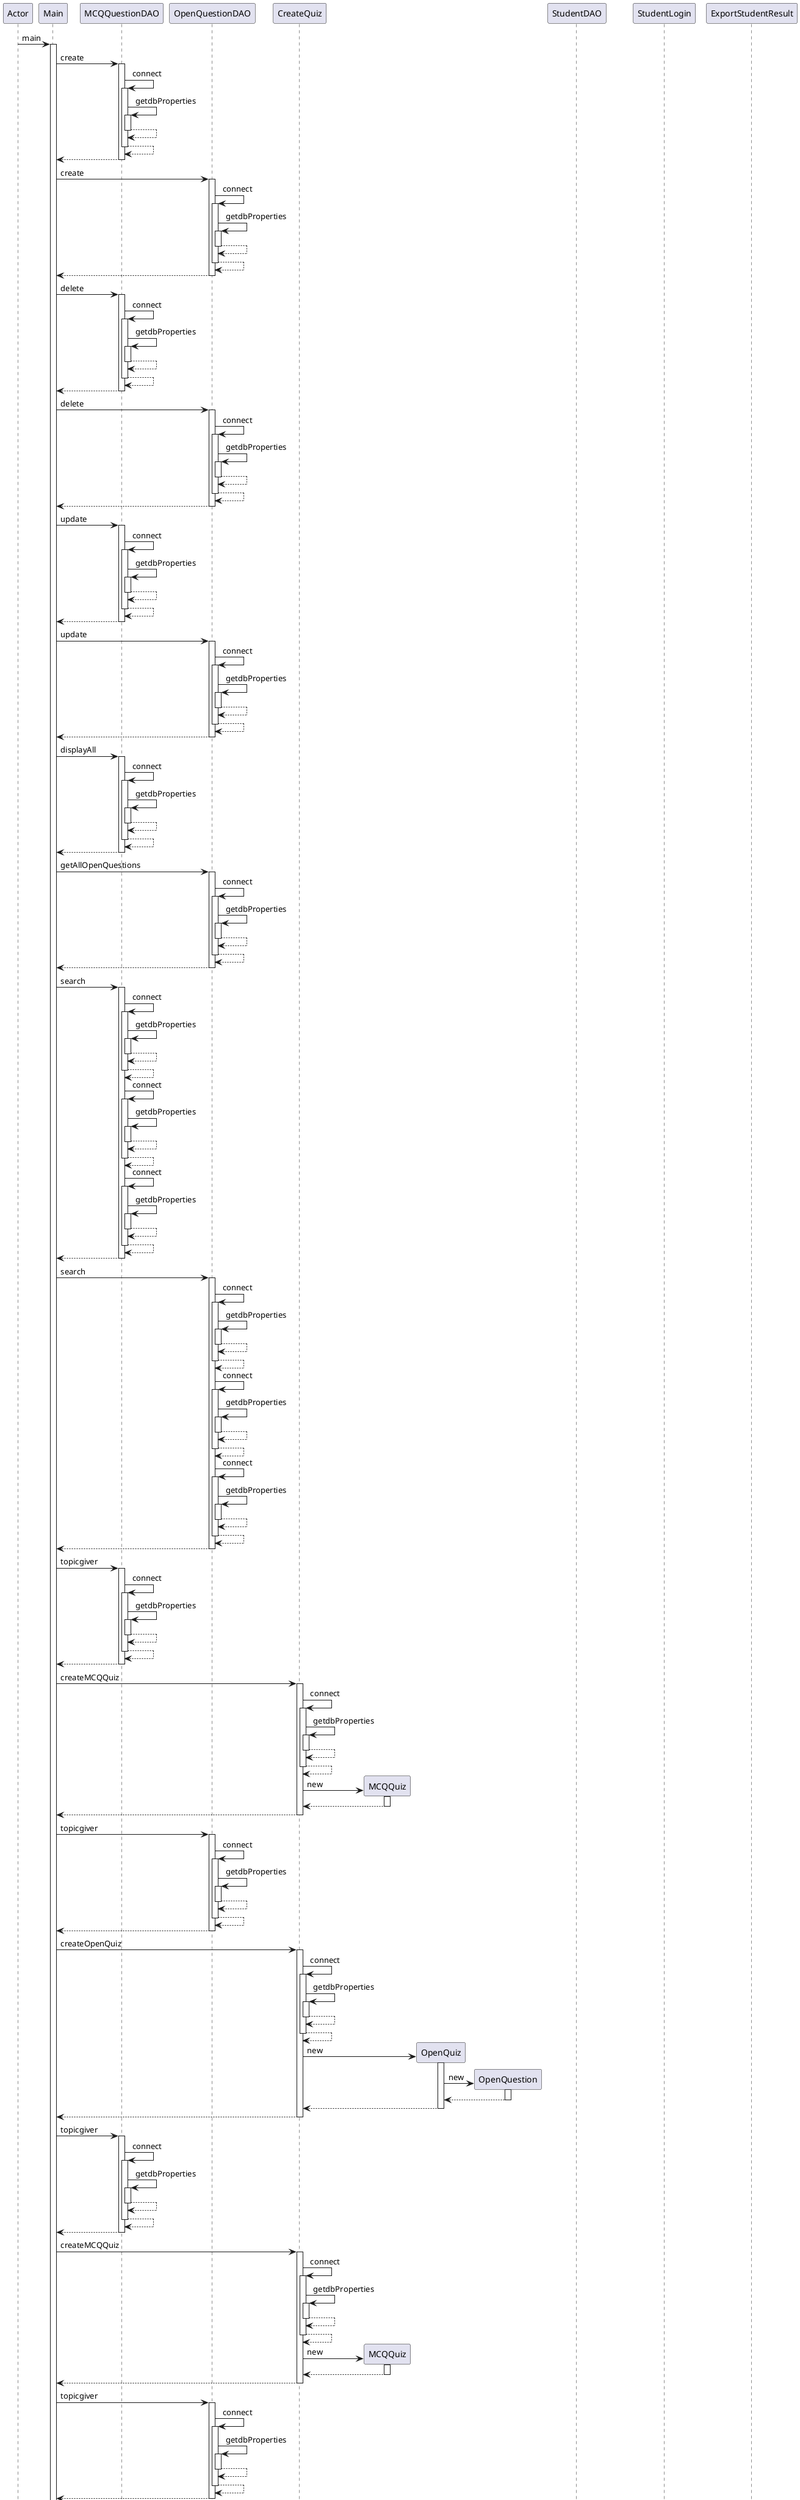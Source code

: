 @startuml
participant Actor
Actor -> Main : main
activate Main
Main -> MCQQuestionDAO : create
activate MCQQuestionDAO
MCQQuestionDAO -> MCQQuestionDAO : connect
activate MCQQuestionDAO
MCQQuestionDAO -> MCQQuestionDAO : getdbProperties
activate MCQQuestionDAO
MCQQuestionDAO --> MCQQuestionDAO
deactivate MCQQuestionDAO
MCQQuestionDAO --> MCQQuestionDAO
deactivate MCQQuestionDAO
MCQQuestionDAO --> Main
deactivate MCQQuestionDAO
Main -> OpenQuestionDAO : create
activate OpenQuestionDAO
OpenQuestionDAO -> OpenQuestionDAO : connect
activate OpenQuestionDAO
OpenQuestionDAO -> OpenQuestionDAO : getdbProperties
activate OpenQuestionDAO
OpenQuestionDAO --> OpenQuestionDAO
deactivate OpenQuestionDAO
OpenQuestionDAO --> OpenQuestionDAO
deactivate OpenQuestionDAO
OpenQuestionDAO --> Main
deactivate OpenQuestionDAO
Main -> MCQQuestionDAO : delete
activate MCQQuestionDAO
MCQQuestionDAO -> MCQQuestionDAO : connect
activate MCQQuestionDAO
MCQQuestionDAO -> MCQQuestionDAO : getdbProperties
activate MCQQuestionDAO
MCQQuestionDAO --> MCQQuestionDAO
deactivate MCQQuestionDAO
MCQQuestionDAO --> MCQQuestionDAO
deactivate MCQQuestionDAO
MCQQuestionDAO --> Main
deactivate MCQQuestionDAO
Main -> OpenQuestionDAO : delete
activate OpenQuestionDAO
OpenQuestionDAO -> OpenQuestionDAO : connect
activate OpenQuestionDAO
OpenQuestionDAO -> OpenQuestionDAO : getdbProperties
activate OpenQuestionDAO
OpenQuestionDAO --> OpenQuestionDAO
deactivate OpenQuestionDAO
OpenQuestionDAO --> OpenQuestionDAO
deactivate OpenQuestionDAO
OpenQuestionDAO --> Main
deactivate OpenQuestionDAO
Main -> MCQQuestionDAO : update
activate MCQQuestionDAO
MCQQuestionDAO -> MCQQuestionDAO : connect
activate MCQQuestionDAO
MCQQuestionDAO -> MCQQuestionDAO : getdbProperties
activate MCQQuestionDAO
MCQQuestionDAO --> MCQQuestionDAO
deactivate MCQQuestionDAO
MCQQuestionDAO --> MCQQuestionDAO
deactivate MCQQuestionDAO
MCQQuestionDAO --> Main
deactivate MCQQuestionDAO
Main -> OpenQuestionDAO : update
activate OpenQuestionDAO
OpenQuestionDAO -> OpenQuestionDAO : connect
activate OpenQuestionDAO
OpenQuestionDAO -> OpenQuestionDAO : getdbProperties
activate OpenQuestionDAO
OpenQuestionDAO --> OpenQuestionDAO
deactivate OpenQuestionDAO
OpenQuestionDAO --> OpenQuestionDAO
deactivate OpenQuestionDAO
OpenQuestionDAO --> Main
deactivate OpenQuestionDAO
Main -> MCQQuestionDAO : displayAll
activate MCQQuestionDAO
MCQQuestionDAO -> MCQQuestionDAO : connect
activate MCQQuestionDAO
MCQQuestionDAO -> MCQQuestionDAO : getdbProperties
activate MCQQuestionDAO
MCQQuestionDAO --> MCQQuestionDAO
deactivate MCQQuestionDAO
MCQQuestionDAO --> MCQQuestionDAO
deactivate MCQQuestionDAO
MCQQuestionDAO --> Main
deactivate MCQQuestionDAO
Main -> OpenQuestionDAO : getAllOpenQuestions
activate OpenQuestionDAO
OpenQuestionDAO -> OpenQuestionDAO : connect
activate OpenQuestionDAO
OpenQuestionDAO -> OpenQuestionDAO : getdbProperties
activate OpenQuestionDAO
OpenQuestionDAO --> OpenQuestionDAO
deactivate OpenQuestionDAO
OpenQuestionDAO --> OpenQuestionDAO
deactivate OpenQuestionDAO
OpenQuestionDAO --> Main
deactivate OpenQuestionDAO
Main -> MCQQuestionDAO : search
activate MCQQuestionDAO
MCQQuestionDAO -> MCQQuestionDAO : connect
activate MCQQuestionDAO
MCQQuestionDAO -> MCQQuestionDAO : getdbProperties
activate MCQQuestionDAO
MCQQuestionDAO --> MCQQuestionDAO
deactivate MCQQuestionDAO
MCQQuestionDAO --> MCQQuestionDAO
deactivate MCQQuestionDAO
MCQQuestionDAO -> MCQQuestionDAO : connect
activate MCQQuestionDAO
MCQQuestionDAO -> MCQQuestionDAO : getdbProperties
activate MCQQuestionDAO
MCQQuestionDAO --> MCQQuestionDAO
deactivate MCQQuestionDAO
MCQQuestionDAO --> MCQQuestionDAO
deactivate MCQQuestionDAO
MCQQuestionDAO -> MCQQuestionDAO : connect
activate MCQQuestionDAO
MCQQuestionDAO -> MCQQuestionDAO : getdbProperties
activate MCQQuestionDAO
MCQQuestionDAO --> MCQQuestionDAO
deactivate MCQQuestionDAO
MCQQuestionDAO --> MCQQuestionDAO
deactivate MCQQuestionDAO
MCQQuestionDAO --> Main
deactivate MCQQuestionDAO
Main -> OpenQuestionDAO : search
activate OpenQuestionDAO
OpenQuestionDAO -> OpenQuestionDAO : connect
activate OpenQuestionDAO
OpenQuestionDAO -> OpenQuestionDAO : getdbProperties
activate OpenQuestionDAO
OpenQuestionDAO --> OpenQuestionDAO
deactivate OpenQuestionDAO
OpenQuestionDAO --> OpenQuestionDAO
deactivate OpenQuestionDAO
OpenQuestionDAO -> OpenQuestionDAO : connect
activate OpenQuestionDAO
OpenQuestionDAO -> OpenQuestionDAO : getdbProperties
activate OpenQuestionDAO
OpenQuestionDAO --> OpenQuestionDAO
deactivate OpenQuestionDAO
OpenQuestionDAO --> OpenQuestionDAO
deactivate OpenQuestionDAO
OpenQuestionDAO -> OpenQuestionDAO : connect
activate OpenQuestionDAO
OpenQuestionDAO -> OpenQuestionDAO : getdbProperties
activate OpenQuestionDAO
OpenQuestionDAO --> OpenQuestionDAO
deactivate OpenQuestionDAO
OpenQuestionDAO --> OpenQuestionDAO
deactivate OpenQuestionDAO
OpenQuestionDAO --> Main
deactivate OpenQuestionDAO
Main -> MCQQuestionDAO : topicgiver
activate MCQQuestionDAO
MCQQuestionDAO -> MCQQuestionDAO : connect
activate MCQQuestionDAO
MCQQuestionDAO -> MCQQuestionDAO : getdbProperties
activate MCQQuestionDAO
MCQQuestionDAO --> MCQQuestionDAO
deactivate MCQQuestionDAO
MCQQuestionDAO --> MCQQuestionDAO
deactivate MCQQuestionDAO
MCQQuestionDAO --> Main
deactivate MCQQuestionDAO
Main -> CreateQuiz : createMCQQuiz
activate CreateQuiz
CreateQuiz -> CreateQuiz : connect
activate CreateQuiz
CreateQuiz -> CreateQuiz : getdbProperties
activate CreateQuiz
CreateQuiz --> CreateQuiz
deactivate CreateQuiz
CreateQuiz --> CreateQuiz
deactivate CreateQuiz
create MCQQuiz
CreateQuiz -> MCQQuiz : new
activate MCQQuiz
MCQQuiz --> CreateQuiz
deactivate MCQQuiz
CreateQuiz --> Main
deactivate CreateQuiz
Main -> OpenQuestionDAO : topicgiver
activate OpenQuestionDAO
OpenQuestionDAO -> OpenQuestionDAO : connect
activate OpenQuestionDAO
OpenQuestionDAO -> OpenQuestionDAO : getdbProperties
activate OpenQuestionDAO
OpenQuestionDAO --> OpenQuestionDAO
deactivate OpenQuestionDAO
OpenQuestionDAO --> OpenQuestionDAO
deactivate OpenQuestionDAO
OpenQuestionDAO --> Main
deactivate OpenQuestionDAO
Main -> CreateQuiz : createOpenQuiz
activate CreateQuiz
CreateQuiz -> CreateQuiz : connect
activate CreateQuiz
CreateQuiz -> CreateQuiz : getdbProperties
activate CreateQuiz
CreateQuiz --> CreateQuiz
deactivate CreateQuiz
CreateQuiz --> CreateQuiz
deactivate CreateQuiz
create OpenQuiz
CreateQuiz -> OpenQuiz : new
activate OpenQuiz
create OpenQuestion
OpenQuiz -> OpenQuestion : new
activate OpenQuestion
OpenQuestion --> OpenQuiz
deactivate OpenQuestion
OpenQuiz --> CreateQuiz
deactivate OpenQuiz
CreateQuiz --> Main
deactivate CreateQuiz
Main -> MCQQuestionDAO : topicgiver
activate MCQQuestionDAO
MCQQuestionDAO -> MCQQuestionDAO : connect
activate MCQQuestionDAO
MCQQuestionDAO -> MCQQuestionDAO : getdbProperties
activate MCQQuestionDAO
MCQQuestionDAO --> MCQQuestionDAO
deactivate MCQQuestionDAO
MCQQuestionDAO --> MCQQuestionDAO
deactivate MCQQuestionDAO
MCQQuestionDAO --> Main
deactivate MCQQuestionDAO
Main -> CreateQuiz : createMCQQuiz
activate CreateQuiz
CreateQuiz -> CreateQuiz : connect
activate CreateQuiz
CreateQuiz -> CreateQuiz : getdbProperties
activate CreateQuiz
CreateQuiz --> CreateQuiz
deactivate CreateQuiz
CreateQuiz --> CreateQuiz
deactivate CreateQuiz
create MCQQuiz
CreateQuiz -> MCQQuiz : new
activate MCQQuiz
MCQQuiz --> CreateQuiz
deactivate MCQQuiz
CreateQuiz --> Main
deactivate CreateQuiz
Main -> OpenQuestionDAO : topicgiver
activate OpenQuestionDAO
OpenQuestionDAO -> OpenQuestionDAO : connect
activate OpenQuestionDAO
OpenQuestionDAO -> OpenQuestionDAO : getdbProperties
activate OpenQuestionDAO
OpenQuestionDAO --> OpenQuestionDAO
deactivate OpenQuestionDAO
OpenQuestionDAO --> OpenQuestionDAO
deactivate OpenQuestionDAO
OpenQuestionDAO --> Main
deactivate OpenQuestionDAO
Main -> CreateQuiz : createOpenQuiz
activate CreateQuiz
CreateQuiz -> CreateQuiz : connect
activate CreateQuiz
CreateQuiz -> CreateQuiz : getdbProperties
activate CreateQuiz
CreateQuiz --> CreateQuiz
deactivate CreateQuiz
CreateQuiz --> CreateQuiz
deactivate CreateQuiz
create OpenQuiz
CreateQuiz -> OpenQuiz : new
activate OpenQuiz
create OpenQuestion
OpenQuiz -> OpenQuestion : new
activate OpenQuestion
OpenQuestion --> OpenQuiz
deactivate OpenQuestion
OpenQuiz --> CreateQuiz
deactivate OpenQuiz
CreateQuiz --> Main
deactivate CreateQuiz
Main -> StudentDAO : createStudent
activate StudentDAO
StudentDAO -> StudentDAO : connect
activate StudentDAO
StudentDAO -> StudentDAO : getdbProperties
activate StudentDAO
StudentDAO --> StudentDAO
deactivate StudentDAO
StudentDAO --> StudentDAO
deactivate StudentDAO
StudentDAO --> Main
deactivate StudentDAO
Main -> StudentDAO : readStudent
activate StudentDAO
StudentDAO -> StudentDAO : connect
activate StudentDAO
StudentDAO -> StudentDAO : getdbProperties
activate StudentDAO
StudentDAO --> StudentDAO
deactivate StudentDAO
StudentDAO --> StudentDAO
deactivate StudentDAO
StudentDAO --> Main
deactivate StudentDAO
Main -> StudentDAO : updateStudent
activate StudentDAO
StudentDAO -> StudentDAO : connect
activate StudentDAO
StudentDAO -> StudentDAO : getdbProperties
activate StudentDAO
StudentDAO --> StudentDAO
deactivate StudentDAO
StudentDAO --> StudentDAO
deactivate StudentDAO
StudentDAO --> Main
deactivate StudentDAO
Main -> StudentDAO : deleteStudent
activate StudentDAO
StudentDAO -> StudentDAO : connect
activate StudentDAO
StudentDAO -> StudentDAO : getdbProperties
activate StudentDAO
StudentDAO --> StudentDAO
deactivate StudentDAO
StudentDAO --> StudentDAO
deactivate StudentDAO
StudentDAO --> Main
deactivate StudentDAO
Main -> StudentLogin : login
activate StudentLogin
StudentLogin -> StudentLogin : connect
activate StudentLogin
StudentLogin -> StudentLogin : getdbProperties
activate StudentLogin
StudentLogin --> StudentLogin
deactivate StudentLogin
StudentLogin --> StudentLogin
deactivate StudentLogin
StudentLogin --> Main
deactivate StudentLogin
Main -> MCQQuestionDAO : topicgiver
activate MCQQuestionDAO
MCQQuestionDAO -> MCQQuestionDAO : connect
activate MCQQuestionDAO
MCQQuestionDAO -> MCQQuestionDAO : getdbProperties
activate MCQQuestionDAO
MCQQuestionDAO --> MCQQuestionDAO
deactivate MCQQuestionDAO
MCQQuestionDAO --> MCQQuestionDAO
deactivate MCQQuestionDAO
MCQQuestionDAO --> Main
deactivate MCQQuestionDAO
Main -> CreateQuiz : createMCQQuiz
activate CreateQuiz
CreateQuiz -> CreateQuiz : connect
activate CreateQuiz
CreateQuiz -> CreateQuiz : getdbProperties
activate CreateQuiz
CreateQuiz --> CreateQuiz
deactivate CreateQuiz
CreateQuiz --> CreateQuiz
deactivate CreateQuiz
create MCQQuiz
CreateQuiz -> MCQQuiz : new
activate MCQQuiz
MCQQuiz --> CreateQuiz
deactivate MCQQuiz
CreateQuiz --> Main
deactivate CreateQuiz
Main -> ExportStudentResult : extractMCQ
activate ExportStudentResult
ExportStudentResult --> Main
deactivate ExportStudentResult
Main -> OpenQuestionDAO : topicgiver
activate OpenQuestionDAO
OpenQuestionDAO -> OpenQuestionDAO : connect
activate OpenQuestionDAO
OpenQuestionDAO -> OpenQuestionDAO : getdbProperties
activate OpenQuestionDAO
OpenQuestionDAO --> OpenQuestionDAO
deactivate OpenQuestionDAO
OpenQuestionDAO --> OpenQuestionDAO
deactivate OpenQuestionDAO
OpenQuestionDAO --> Main
deactivate OpenQuestionDAO
Main -> CreateQuiz : createOpenQuiz
activate CreateQuiz
CreateQuiz -> CreateQuiz : connect
activate CreateQuiz
CreateQuiz -> CreateQuiz : getdbProperties
activate CreateQuiz
CreateQuiz --> CreateQuiz
deactivate CreateQuiz
CreateQuiz --> CreateQuiz
deactivate CreateQuiz
create OpenQuiz
CreateQuiz -> OpenQuiz : new
activate OpenQuiz
create OpenQuestion
OpenQuiz -> OpenQuestion : new
activate OpenQuestion
OpenQuestion --> OpenQuiz
deactivate OpenQuestion
OpenQuiz --> CreateQuiz
deactivate OpenQuiz
CreateQuiz --> Main
deactivate CreateQuiz
Main -> ExportStudentResult : extractOpen
activate ExportStudentResult
ExportStudentResult --> Main
deactivate ExportStudentResult
Main -> MCQQuestionDAO : difficultygiver
activate MCQQuestionDAO
MCQQuestionDAO -> MCQQuestionDAO : connect
activate MCQQuestionDAO
MCQQuestionDAO -> MCQQuestionDAO : getdbProperties
activate MCQQuestionDAO
MCQQuestionDAO --> MCQQuestionDAO
deactivate MCQQuestionDAO
MCQQuestionDAO --> MCQQuestionDAO
deactivate MCQQuestionDAO
MCQQuestionDAO --> Main
deactivate MCQQuestionDAO
Main -> CreateQuiz : createMCQQuiz_difficult
activate CreateQuiz
CreateQuiz -> CreateQuiz : connect
activate CreateQuiz
CreateQuiz -> CreateQuiz : getdbProperties
activate CreateQuiz
CreateQuiz --> CreateQuiz
deactivate CreateQuiz
CreateQuiz --> CreateQuiz
deactivate CreateQuiz
create MCQQuiz
CreateQuiz -> MCQQuiz : new
activate MCQQuiz
MCQQuiz --> CreateQuiz
deactivate MCQQuiz
CreateQuiz --> Main
deactivate CreateQuiz
Main -> ExportStudentResult : extractMCQD
activate ExportStudentResult
ExportStudentResult --> Main
deactivate ExportStudentResult
Main -> OpenQuestionDAO : difficultygiver
activate OpenQuestionDAO
OpenQuestionDAO -> OpenQuestionDAO : connect
activate OpenQuestionDAO
OpenQuestionDAO -> OpenQuestionDAO : getdbProperties
activate OpenQuestionDAO
OpenQuestionDAO --> OpenQuestionDAO
deactivate OpenQuestionDAO
OpenQuestionDAO --> OpenQuestionDAO
deactivate OpenQuestionDAO
OpenQuestionDAO --> Main
deactivate OpenQuestionDAO
Main -> CreateQuiz : createOpenQuiz_difficult
activate CreateQuiz
CreateQuiz -> CreateQuiz : connect
activate CreateQuiz
CreateQuiz -> CreateQuiz : getdbProperties
activate CreateQuiz
CreateQuiz --> CreateQuiz
deactivate CreateQuiz
CreateQuiz --> CreateQuiz
deactivate CreateQuiz
create OpenQuiz
CreateQuiz -> OpenQuiz : new
activate OpenQuiz
create OpenQuestion
OpenQuiz -> OpenQuestion : new
activate OpenQuestion
OpenQuestion --> OpenQuiz
deactivate OpenQuestion
OpenQuiz --> CreateQuiz
deactivate OpenQuiz
CreateQuiz --> Main
deactivate CreateQuiz
Main -> ExportStudentResult : extractOpenD
activate ExportStudentResult
ExportStudentResult --> Main
deactivate ExportStudentResult
return
@enduml